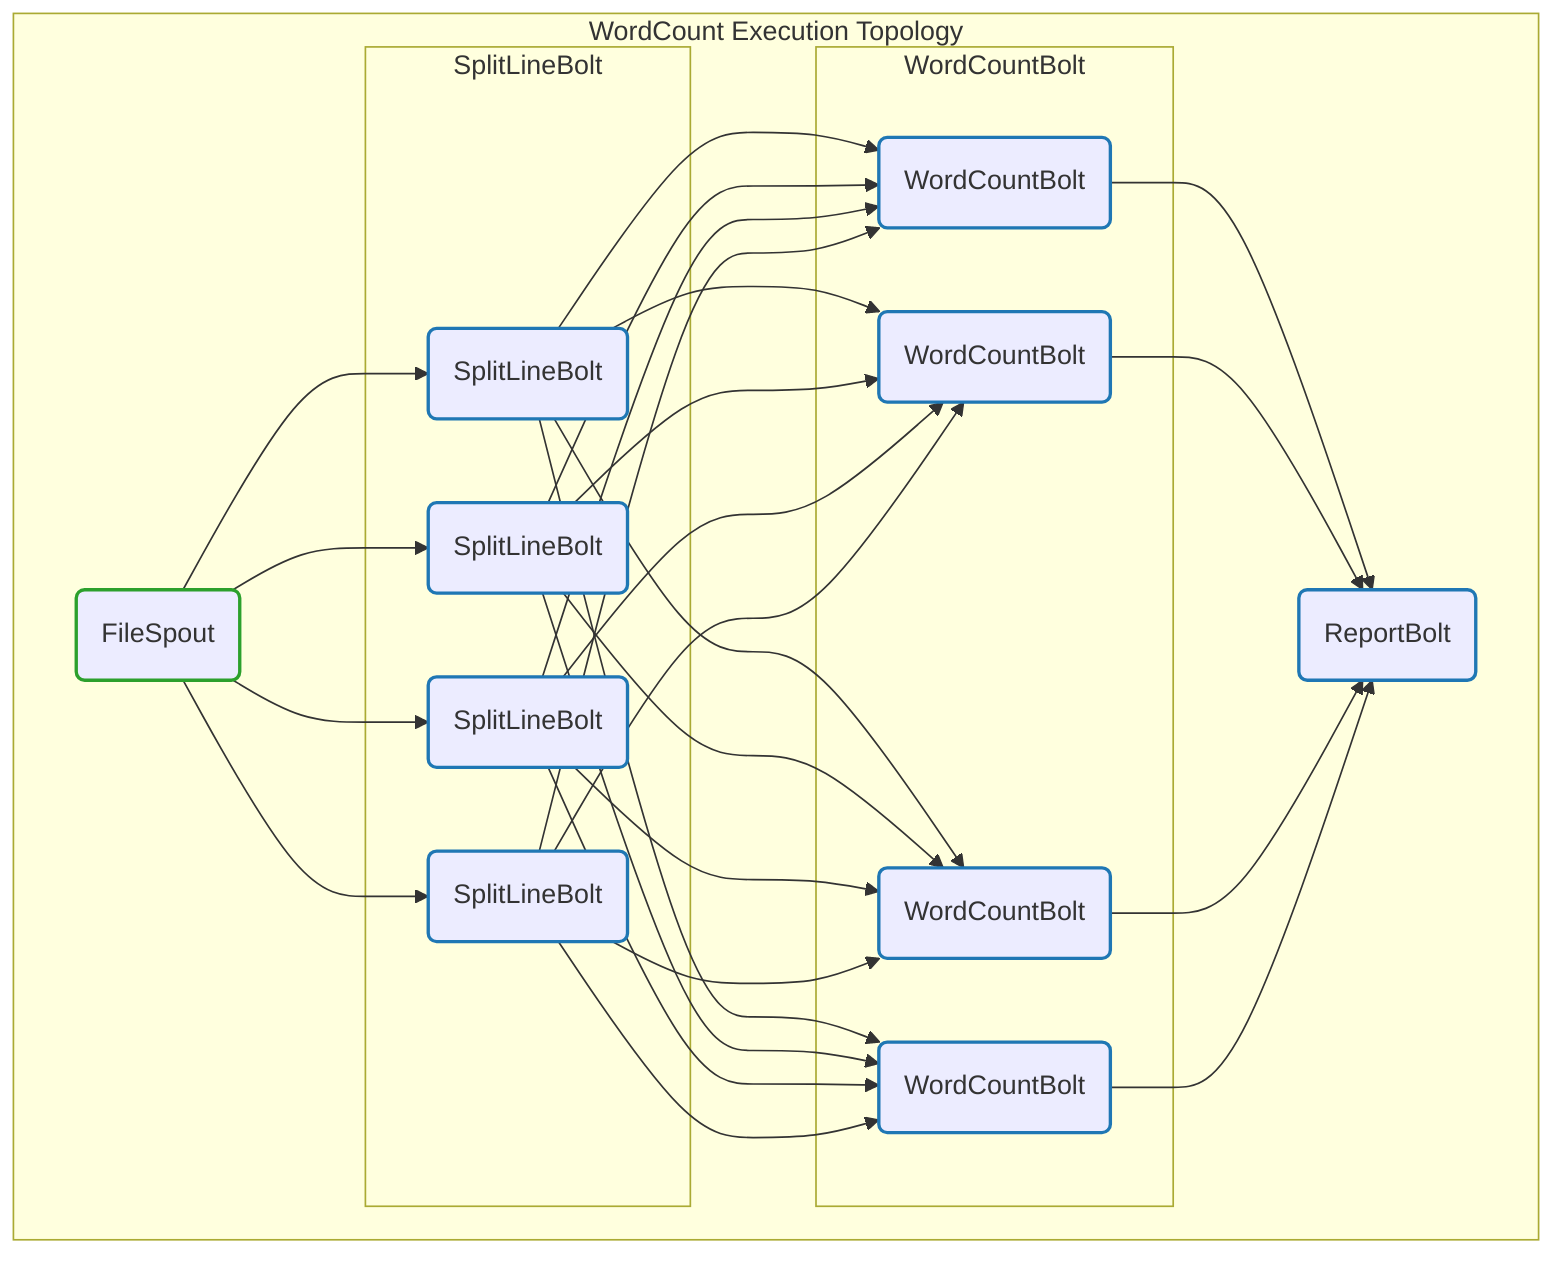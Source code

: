 graph TD
    subgraph "WordCount Execution Topology"
        FileSpout("FileSpout")
        subgraph "SplitLineBolt"
          SplitLineBolt1("SplitLineBolt")
          SplitLineBolt2("SplitLineBolt")
          SplitLineBolt3("SplitLineBolt")
          SplitLineBolt4("SplitLineBolt")
        end
        subgraph "WordCountBolt"
          WordCountBolt1("WordCountBolt")
          WordCountBolt2("WordCountBolt")
          WordCountBolt3("WordCountBolt")
          WordCountBolt4("WordCountBolt")
        end
        ReportBolt("ReportBolt")
    end

    %% --- Connections ---
    FileSpout --> SplitLineBolt1
    FileSpout --> SplitLineBolt2
    FileSpout --> SplitLineBolt3
    FileSpout --> SplitLineBolt4
    SplitLineBolt1 --> WordCountBolt1
    SplitLineBolt1 --> WordCountBolt2
    SplitLineBolt1 --> WordCountBolt3
    SplitLineBolt1 --> WordCountBolt4
    SplitLineBolt2 --> WordCountBolt1
    SplitLineBolt2 --> WordCountBolt2
    SplitLineBolt2 --> WordCountBolt3
    SplitLineBolt2 --> WordCountBolt4
    SplitLineBolt3 --> WordCountBolt1
    SplitLineBolt3 --> WordCountBolt2
    SplitLineBolt3 --> WordCountBolt3
    SplitLineBolt3 --> WordCountBolt4
    SplitLineBolt4 --> WordCountBolt1
    SplitLineBolt4 --> WordCountBolt2
    SplitLineBolt4 --> WordCountBolt3
    SplitLineBolt4 --> WordCountBolt4
    WordCountBolt1 --> ReportBolt
    WordCountBolt2 --> ReportBolt
    WordCountBolt3 --> ReportBolt
    WordCountBolt4 --> ReportBolt

    %% --- Style Definitions ---
    classDef spout stroke:#2ca02c,stroke-width:2px;
    classDef bolt stroke:#1f77b4,stroke-width:2px;

    class FileSpout spout;
    class SplitLineBolt1,SplitLineBolt2,SplitLineBolt3,SplitLineBolt4,WordCountBolt1,WordCountBolt2,WordCountBolt3,WordCountBolt4,ReportBolt bolt;